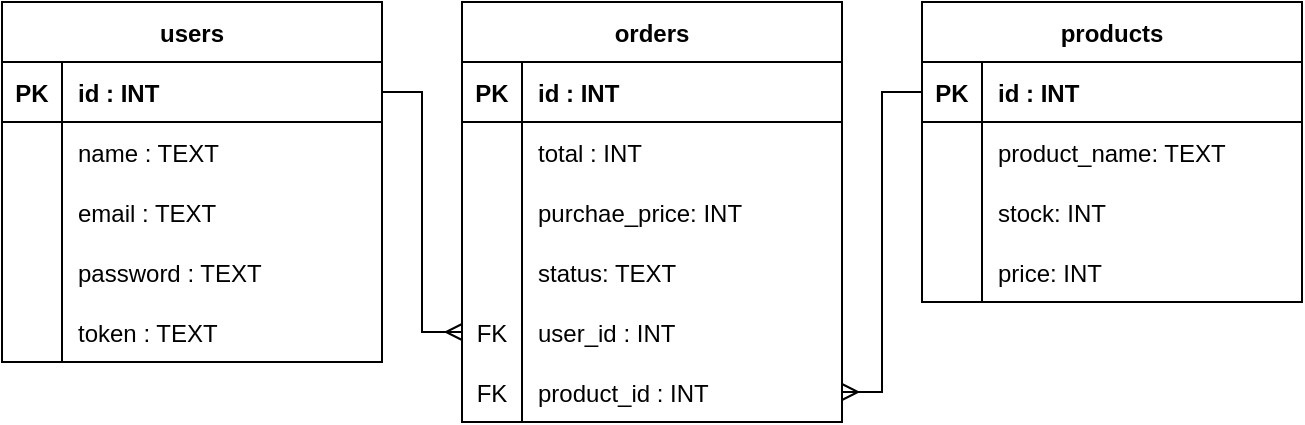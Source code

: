 <mxfile version="13.8.8" type="device"><diagram id="NYESXlRdP--VUBK1QH61" name="Page-1"><mxGraphModel dx="1718" dy="492" grid="1" gridSize="10" guides="1" tooltips="1" connect="1" arrows="1" fold="1" page="1" pageScale="1" pageWidth="850" pageHeight="1100" math="0" shadow="0"><root><mxCell id="0"/><mxCell id="1" parent="0"/><mxCell id="GkS1EeXRLg8l5VEG40Mb-1" value="orders" style="shape=table;startSize=30;container=1;collapsible=1;childLayout=tableLayout;fixedRows=1;rowLines=0;fontStyle=1;align=center;resizeLast=1;columnLines=1;horizontal=1;arcSize=15;" vertex="1" parent="1"><mxGeometry x="210" y="150" width="190" height="210" as="geometry"/></mxCell><mxCell id="GkS1EeXRLg8l5VEG40Mb-2" value="" style="shape=partialRectangle;collapsible=0;dropTarget=0;pointerEvents=0;fillColor=none;top=0;left=0;bottom=1;right=0;points=[[0,0.5],[1,0.5]];portConstraint=eastwest;" vertex="1" parent="GkS1EeXRLg8l5VEG40Mb-1"><mxGeometry y="30" width="190" height="30" as="geometry"/></mxCell><mxCell id="GkS1EeXRLg8l5VEG40Mb-3" value="PK" style="shape=partialRectangle;connectable=0;fillColor=none;top=0;left=0;bottom=0;right=0;fontStyle=1;overflow=hidden;" vertex="1" parent="GkS1EeXRLg8l5VEG40Mb-2"><mxGeometry width="30" height="30" as="geometry"/></mxCell><mxCell id="GkS1EeXRLg8l5VEG40Mb-4" value="id : INT" style="shape=partialRectangle;connectable=0;fillColor=none;top=0;left=0;bottom=0;right=0;align=left;spacingLeft=6;fontStyle=1;overflow=hidden;" vertex="1" parent="GkS1EeXRLg8l5VEG40Mb-2"><mxGeometry x="30" width="160" height="30" as="geometry"/></mxCell><mxCell id="GkS1EeXRLg8l5VEG40Mb-5" value="" style="shape=partialRectangle;collapsible=0;dropTarget=0;pointerEvents=0;fillColor=none;top=0;left=0;bottom=0;right=0;points=[[0,0.5],[1,0.5]];portConstraint=eastwest;" vertex="1" parent="GkS1EeXRLg8l5VEG40Mb-1"><mxGeometry y="60" width="190" height="30" as="geometry"/></mxCell><mxCell id="GkS1EeXRLg8l5VEG40Mb-6" value="" style="shape=partialRectangle;connectable=0;fillColor=none;top=0;left=0;bottom=0;right=0;editable=1;overflow=hidden;" vertex="1" parent="GkS1EeXRLg8l5VEG40Mb-5"><mxGeometry width="30" height="30" as="geometry"/></mxCell><mxCell id="GkS1EeXRLg8l5VEG40Mb-7" value="total : INT" style="shape=partialRectangle;connectable=0;fillColor=none;top=0;left=0;bottom=0;right=0;align=left;spacingLeft=6;overflow=hidden;" vertex="1" parent="GkS1EeXRLg8l5VEG40Mb-5"><mxGeometry x="30" width="160" height="30" as="geometry"/></mxCell><mxCell id="GkS1EeXRLg8l5VEG40Mb-8" value="" style="shape=partialRectangle;collapsible=0;dropTarget=0;pointerEvents=0;fillColor=none;top=0;left=0;bottom=0;right=0;points=[[0,0.5],[1,0.5]];portConstraint=eastwest;" vertex="1" parent="GkS1EeXRLg8l5VEG40Mb-1"><mxGeometry y="90" width="190" height="30" as="geometry"/></mxCell><mxCell id="GkS1EeXRLg8l5VEG40Mb-9" value="" style="shape=partialRectangle;connectable=0;fillColor=none;top=0;left=0;bottom=0;right=0;editable=1;overflow=hidden;" vertex="1" parent="GkS1EeXRLg8l5VEG40Mb-8"><mxGeometry width="30" height="30" as="geometry"/></mxCell><mxCell id="GkS1EeXRLg8l5VEG40Mb-10" value="purchae_price: INT" style="shape=partialRectangle;connectable=0;fillColor=none;top=0;left=0;bottom=0;right=0;align=left;spacingLeft=6;overflow=hidden;" vertex="1" parent="GkS1EeXRLg8l5VEG40Mb-8"><mxGeometry x="30" width="160" height="30" as="geometry"/></mxCell><mxCell id="GkS1EeXRLg8l5VEG40Mb-11" value="" style="shape=partialRectangle;collapsible=0;dropTarget=0;pointerEvents=0;fillColor=none;top=0;left=0;bottom=0;right=0;points=[[0,0.5],[1,0.5]];portConstraint=eastwest;" vertex="1" parent="GkS1EeXRLg8l5VEG40Mb-1"><mxGeometry y="120" width="190" height="30" as="geometry"/></mxCell><mxCell id="GkS1EeXRLg8l5VEG40Mb-12" value="" style="shape=partialRectangle;connectable=0;fillColor=none;top=0;left=0;bottom=0;right=0;editable=1;overflow=hidden;" vertex="1" parent="GkS1EeXRLg8l5VEG40Mb-11"><mxGeometry width="30" height="30" as="geometry"/></mxCell><mxCell id="GkS1EeXRLg8l5VEG40Mb-13" value="status: TEXT" style="shape=partialRectangle;connectable=0;fillColor=none;top=0;left=0;bottom=0;right=0;align=left;spacingLeft=6;overflow=hidden;" vertex="1" parent="GkS1EeXRLg8l5VEG40Mb-11"><mxGeometry x="30" width="160" height="30" as="geometry"/></mxCell><mxCell id="GkS1EeXRLg8l5VEG40Mb-14" value="" style="shape=partialRectangle;collapsible=0;dropTarget=0;pointerEvents=0;fillColor=none;top=0;left=0;bottom=0;right=0;points=[[0,0.5],[1,0.5]];portConstraint=eastwest;" vertex="1" parent="GkS1EeXRLg8l5VEG40Mb-1"><mxGeometry y="150" width="190" height="30" as="geometry"/></mxCell><mxCell id="GkS1EeXRLg8l5VEG40Mb-15" value="FK" style="shape=partialRectangle;connectable=0;fillColor=none;top=0;left=0;bottom=0;right=0;editable=1;overflow=hidden;" vertex="1" parent="GkS1EeXRLg8l5VEG40Mb-14"><mxGeometry width="30" height="30" as="geometry"/></mxCell><mxCell id="GkS1EeXRLg8l5VEG40Mb-16" value="user_id : INT" style="shape=partialRectangle;connectable=0;fillColor=none;top=0;left=0;bottom=0;right=0;align=left;spacingLeft=6;overflow=hidden;" vertex="1" parent="GkS1EeXRLg8l5VEG40Mb-14"><mxGeometry x="30" width="160" height="30" as="geometry"/></mxCell><mxCell id="GkS1EeXRLg8l5VEG40Mb-17" value="" style="shape=partialRectangle;collapsible=0;dropTarget=0;pointerEvents=0;fillColor=none;top=0;left=0;bottom=0;right=0;points=[[0,0.5],[1,0.5]];portConstraint=eastwest;" vertex="1" parent="GkS1EeXRLg8l5VEG40Mb-1"><mxGeometry y="180" width="190" height="30" as="geometry"/></mxCell><mxCell id="GkS1EeXRLg8l5VEG40Mb-18" value="FK" style="shape=partialRectangle;connectable=0;fillColor=none;top=0;left=0;bottom=0;right=0;editable=1;overflow=hidden;" vertex="1" parent="GkS1EeXRLg8l5VEG40Mb-17"><mxGeometry width="30" height="30" as="geometry"/></mxCell><mxCell id="GkS1EeXRLg8l5VEG40Mb-19" value="product_id : INT" style="shape=partialRectangle;connectable=0;fillColor=none;top=0;left=0;bottom=0;right=0;align=left;spacingLeft=6;overflow=hidden;" vertex="1" parent="GkS1EeXRLg8l5VEG40Mb-17"><mxGeometry x="30" width="160" height="30" as="geometry"/></mxCell><mxCell id="GkS1EeXRLg8l5VEG40Mb-20" value="users" style="shape=table;startSize=30;container=1;collapsible=1;childLayout=tableLayout;fixedRows=1;rowLines=0;fontStyle=1;align=center;resizeLast=1;columnLines=1;horizontal=1;arcSize=15;" vertex="1" parent="1"><mxGeometry x="-20" y="150" width="190" height="180" as="geometry"/></mxCell><mxCell id="GkS1EeXRLg8l5VEG40Mb-21" value="" style="shape=partialRectangle;collapsible=0;dropTarget=0;pointerEvents=0;fillColor=none;top=0;left=0;bottom=1;right=0;points=[[0,0.5],[1,0.5]];portConstraint=eastwest;" vertex="1" parent="GkS1EeXRLg8l5VEG40Mb-20"><mxGeometry y="30" width="190" height="30" as="geometry"/></mxCell><mxCell id="GkS1EeXRLg8l5VEG40Mb-22" value="PK" style="shape=partialRectangle;connectable=0;fillColor=none;top=0;left=0;bottom=0;right=0;fontStyle=1;overflow=hidden;" vertex="1" parent="GkS1EeXRLg8l5VEG40Mb-21"><mxGeometry width="30" height="30" as="geometry"/></mxCell><mxCell id="GkS1EeXRLg8l5VEG40Mb-23" value="id : INT" style="shape=partialRectangle;connectable=0;fillColor=none;top=0;left=0;bottom=0;right=0;align=left;spacingLeft=6;fontStyle=1;overflow=hidden;" vertex="1" parent="GkS1EeXRLg8l5VEG40Mb-21"><mxGeometry x="30" width="160" height="30" as="geometry"/></mxCell><mxCell id="GkS1EeXRLg8l5VEG40Mb-24" value="" style="shape=partialRectangle;collapsible=0;dropTarget=0;pointerEvents=0;fillColor=none;top=0;left=0;bottom=0;right=0;points=[[0,0.5],[1,0.5]];portConstraint=eastwest;" vertex="1" parent="GkS1EeXRLg8l5VEG40Mb-20"><mxGeometry y="60" width="190" height="30" as="geometry"/></mxCell><mxCell id="GkS1EeXRLg8l5VEG40Mb-25" value="" style="shape=partialRectangle;connectable=0;fillColor=none;top=0;left=0;bottom=0;right=0;editable=1;overflow=hidden;" vertex="1" parent="GkS1EeXRLg8l5VEG40Mb-24"><mxGeometry width="30" height="30" as="geometry"/></mxCell><mxCell id="GkS1EeXRLg8l5VEG40Mb-26" value="name : TEXT" style="shape=partialRectangle;connectable=0;fillColor=none;top=0;left=0;bottom=0;right=0;align=left;spacingLeft=6;overflow=hidden;" vertex="1" parent="GkS1EeXRLg8l5VEG40Mb-24"><mxGeometry x="30" width="160" height="30" as="geometry"/></mxCell><mxCell id="GkS1EeXRLg8l5VEG40Mb-27" value="" style="shape=partialRectangle;collapsible=0;dropTarget=0;pointerEvents=0;fillColor=none;top=0;left=0;bottom=0;right=0;points=[[0,0.5],[1,0.5]];portConstraint=eastwest;" vertex="1" parent="GkS1EeXRLg8l5VEG40Mb-20"><mxGeometry y="90" width="190" height="30" as="geometry"/></mxCell><mxCell id="GkS1EeXRLg8l5VEG40Mb-28" value="" style="shape=partialRectangle;connectable=0;fillColor=none;top=0;left=0;bottom=0;right=0;editable=1;overflow=hidden;" vertex="1" parent="GkS1EeXRLg8l5VEG40Mb-27"><mxGeometry width="30" height="30" as="geometry"/></mxCell><mxCell id="GkS1EeXRLg8l5VEG40Mb-29" value="email : TEXT" style="shape=partialRectangle;connectable=0;fillColor=none;top=0;left=0;bottom=0;right=0;align=left;spacingLeft=6;overflow=hidden;" vertex="1" parent="GkS1EeXRLg8l5VEG40Mb-27"><mxGeometry x="30" width="160" height="30" as="geometry"/></mxCell><mxCell id="GkS1EeXRLg8l5VEG40Mb-40" value="" style="shape=partialRectangle;collapsible=0;dropTarget=0;pointerEvents=0;fillColor=none;top=0;left=0;bottom=0;right=0;points=[[0,0.5],[1,0.5]];portConstraint=eastwest;" vertex="1" parent="GkS1EeXRLg8l5VEG40Mb-20"><mxGeometry y="120" width="190" height="30" as="geometry"/></mxCell><mxCell id="GkS1EeXRLg8l5VEG40Mb-41" value="" style="shape=partialRectangle;connectable=0;fillColor=none;top=0;left=0;bottom=0;right=0;editable=1;overflow=hidden;" vertex="1" parent="GkS1EeXRLg8l5VEG40Mb-40"><mxGeometry width="30" height="30" as="geometry"/></mxCell><mxCell id="GkS1EeXRLg8l5VEG40Mb-42" value="password : TEXT" style="shape=partialRectangle;connectable=0;fillColor=none;top=0;left=0;bottom=0;right=0;align=left;spacingLeft=6;overflow=hidden;" vertex="1" parent="GkS1EeXRLg8l5VEG40Mb-40"><mxGeometry x="30" width="160" height="30" as="geometry"/></mxCell><mxCell id="GkS1EeXRLg8l5VEG40Mb-43" value="" style="shape=partialRectangle;collapsible=0;dropTarget=0;pointerEvents=0;fillColor=none;top=0;left=0;bottom=0;right=0;points=[[0,0.5],[1,0.5]];portConstraint=eastwest;" vertex="1" parent="GkS1EeXRLg8l5VEG40Mb-20"><mxGeometry y="150" width="190" height="30" as="geometry"/></mxCell><mxCell id="GkS1EeXRLg8l5VEG40Mb-44" value="" style="shape=partialRectangle;connectable=0;fillColor=none;top=0;left=0;bottom=0;right=0;editable=1;overflow=hidden;" vertex="1" parent="GkS1EeXRLg8l5VEG40Mb-43"><mxGeometry width="30" height="30" as="geometry"/></mxCell><mxCell id="GkS1EeXRLg8l5VEG40Mb-45" value="token : TEXT" style="shape=partialRectangle;connectable=0;fillColor=none;top=0;left=0;bottom=0;right=0;align=left;spacingLeft=6;overflow=hidden;" vertex="1" parent="GkS1EeXRLg8l5VEG40Mb-43"><mxGeometry x="30" width="160" height="30" as="geometry"/></mxCell><mxCell id="GkS1EeXRLg8l5VEG40Mb-46" value="products" style="shape=table;startSize=30;container=1;collapsible=1;childLayout=tableLayout;fixedRows=1;rowLines=0;fontStyle=1;align=center;resizeLast=1;columnLines=1;horizontal=1;arcSize=15;" vertex="1" parent="1"><mxGeometry x="440" y="150" width="190" height="150" as="geometry"/></mxCell><mxCell id="GkS1EeXRLg8l5VEG40Mb-47" value="" style="shape=partialRectangle;collapsible=0;dropTarget=0;pointerEvents=0;fillColor=none;top=0;left=0;bottom=1;right=0;points=[[0,0.5],[1,0.5]];portConstraint=eastwest;" vertex="1" parent="GkS1EeXRLg8l5VEG40Mb-46"><mxGeometry y="30" width="190" height="30" as="geometry"/></mxCell><mxCell id="GkS1EeXRLg8l5VEG40Mb-48" value="PK" style="shape=partialRectangle;connectable=0;fillColor=none;top=0;left=0;bottom=0;right=0;fontStyle=1;overflow=hidden;" vertex="1" parent="GkS1EeXRLg8l5VEG40Mb-47"><mxGeometry width="30" height="30" as="geometry"/></mxCell><mxCell id="GkS1EeXRLg8l5VEG40Mb-49" value="id : INT" style="shape=partialRectangle;connectable=0;fillColor=none;top=0;left=0;bottom=0;right=0;align=left;spacingLeft=6;fontStyle=1;overflow=hidden;" vertex="1" parent="GkS1EeXRLg8l5VEG40Mb-47"><mxGeometry x="30" width="160" height="30" as="geometry"/></mxCell><mxCell id="GkS1EeXRLg8l5VEG40Mb-50" value="" style="shape=partialRectangle;collapsible=0;dropTarget=0;pointerEvents=0;fillColor=none;top=0;left=0;bottom=0;right=0;points=[[0,0.5],[1,0.5]];portConstraint=eastwest;" vertex="1" parent="GkS1EeXRLg8l5VEG40Mb-46"><mxGeometry y="60" width="190" height="30" as="geometry"/></mxCell><mxCell id="GkS1EeXRLg8l5VEG40Mb-51" value="" style="shape=partialRectangle;connectable=0;fillColor=none;top=0;left=0;bottom=0;right=0;editable=1;overflow=hidden;" vertex="1" parent="GkS1EeXRLg8l5VEG40Mb-50"><mxGeometry width="30" height="30" as="geometry"/></mxCell><mxCell id="GkS1EeXRLg8l5VEG40Mb-52" value="product_name: TEXT" style="shape=partialRectangle;connectable=0;fillColor=none;top=0;left=0;bottom=0;right=0;align=left;spacingLeft=6;overflow=hidden;" vertex="1" parent="GkS1EeXRLg8l5VEG40Mb-50"><mxGeometry x="30" width="160" height="30" as="geometry"/></mxCell><mxCell id="GkS1EeXRLg8l5VEG40Mb-53" value="" style="shape=partialRectangle;collapsible=0;dropTarget=0;pointerEvents=0;fillColor=none;top=0;left=0;bottom=0;right=0;points=[[0,0.5],[1,0.5]];portConstraint=eastwest;" vertex="1" parent="GkS1EeXRLg8l5VEG40Mb-46"><mxGeometry y="90" width="190" height="30" as="geometry"/></mxCell><mxCell id="GkS1EeXRLg8l5VEG40Mb-54" value="" style="shape=partialRectangle;connectable=0;fillColor=none;top=0;left=0;bottom=0;right=0;editable=1;overflow=hidden;" vertex="1" parent="GkS1EeXRLg8l5VEG40Mb-53"><mxGeometry width="30" height="30" as="geometry"/></mxCell><mxCell id="GkS1EeXRLg8l5VEG40Mb-55" value="stock: INT" style="shape=partialRectangle;connectable=0;fillColor=none;top=0;left=0;bottom=0;right=0;align=left;spacingLeft=6;overflow=hidden;" vertex="1" parent="GkS1EeXRLg8l5VEG40Mb-53"><mxGeometry x="30" width="160" height="30" as="geometry"/></mxCell><mxCell id="GkS1EeXRLg8l5VEG40Mb-56" value="" style="shape=partialRectangle;collapsible=0;dropTarget=0;pointerEvents=0;fillColor=none;top=0;left=0;bottom=0;right=0;points=[[0,0.5],[1,0.5]];portConstraint=eastwest;" vertex="1" parent="GkS1EeXRLg8l5VEG40Mb-46"><mxGeometry y="120" width="190" height="30" as="geometry"/></mxCell><mxCell id="GkS1EeXRLg8l5VEG40Mb-57" value="" style="shape=partialRectangle;connectable=0;fillColor=none;top=0;left=0;bottom=0;right=0;editable=1;overflow=hidden;" vertex="1" parent="GkS1EeXRLg8l5VEG40Mb-56"><mxGeometry width="30" height="30" as="geometry"/></mxCell><mxCell id="GkS1EeXRLg8l5VEG40Mb-58" value="price: INT" style="shape=partialRectangle;connectable=0;fillColor=none;top=0;left=0;bottom=0;right=0;align=left;spacingLeft=6;overflow=hidden;" vertex="1" parent="GkS1EeXRLg8l5VEG40Mb-56"><mxGeometry x="30" width="160" height="30" as="geometry"/></mxCell><mxCell id="GkS1EeXRLg8l5VEG40Mb-62" style="edgeStyle=orthogonalEdgeStyle;rounded=0;orthogonalLoop=1;jettySize=auto;html=1;exitX=1;exitY=0.5;exitDx=0;exitDy=0;entryX=0;entryY=0.5;entryDx=0;entryDy=0;endArrow=ERmany;endFill=0;" edge="1" parent="1" source="GkS1EeXRLg8l5VEG40Mb-21" target="GkS1EeXRLg8l5VEG40Mb-14"><mxGeometry relative="1" as="geometry"/></mxCell><mxCell id="GkS1EeXRLg8l5VEG40Mb-63" style="edgeStyle=orthogonalEdgeStyle;rounded=0;orthogonalLoop=1;jettySize=auto;html=1;exitX=0;exitY=0.5;exitDx=0;exitDy=0;entryX=1;entryY=0.5;entryDx=0;entryDy=0;endArrow=ERmany;endFill=0;" edge="1" parent="1" source="GkS1EeXRLg8l5VEG40Mb-47" target="GkS1EeXRLg8l5VEG40Mb-17"><mxGeometry relative="1" as="geometry"/></mxCell></root></mxGraphModel></diagram></mxfile>
